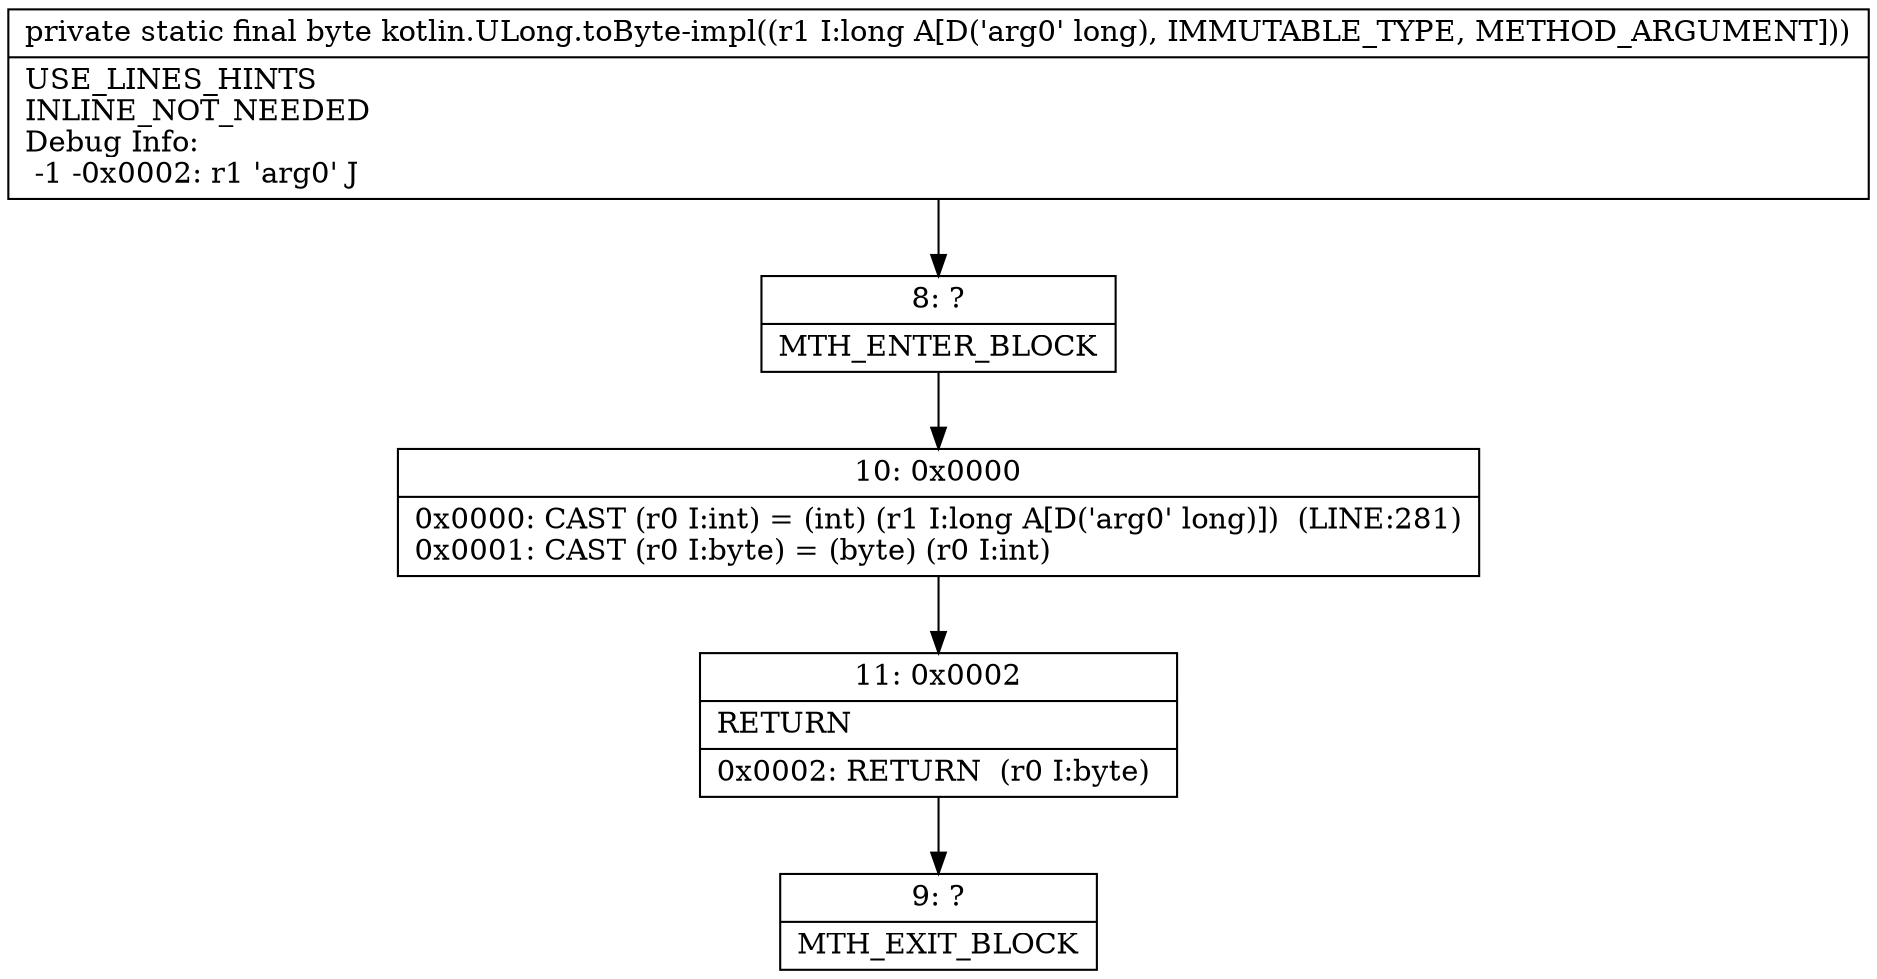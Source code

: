digraph "CFG forkotlin.ULong.toByte\-impl(J)B" {
Node_8 [shape=record,label="{8\:\ ?|MTH_ENTER_BLOCK\l}"];
Node_10 [shape=record,label="{10\:\ 0x0000|0x0000: CAST (r0 I:int) = (int) (r1 I:long A[D('arg0' long)])  (LINE:281)\l0x0001: CAST (r0 I:byte) = (byte) (r0 I:int) \l}"];
Node_11 [shape=record,label="{11\:\ 0x0002|RETURN\l|0x0002: RETURN  (r0 I:byte) \l}"];
Node_9 [shape=record,label="{9\:\ ?|MTH_EXIT_BLOCK\l}"];
MethodNode[shape=record,label="{private static final byte kotlin.ULong.toByte\-impl((r1 I:long A[D('arg0' long), IMMUTABLE_TYPE, METHOD_ARGUMENT]))  | USE_LINES_HINTS\lINLINE_NOT_NEEDED\lDebug Info:\l  \-1 \-0x0002: r1 'arg0' J\l}"];
MethodNode -> Node_8;Node_8 -> Node_10;
Node_10 -> Node_11;
Node_11 -> Node_9;
}

